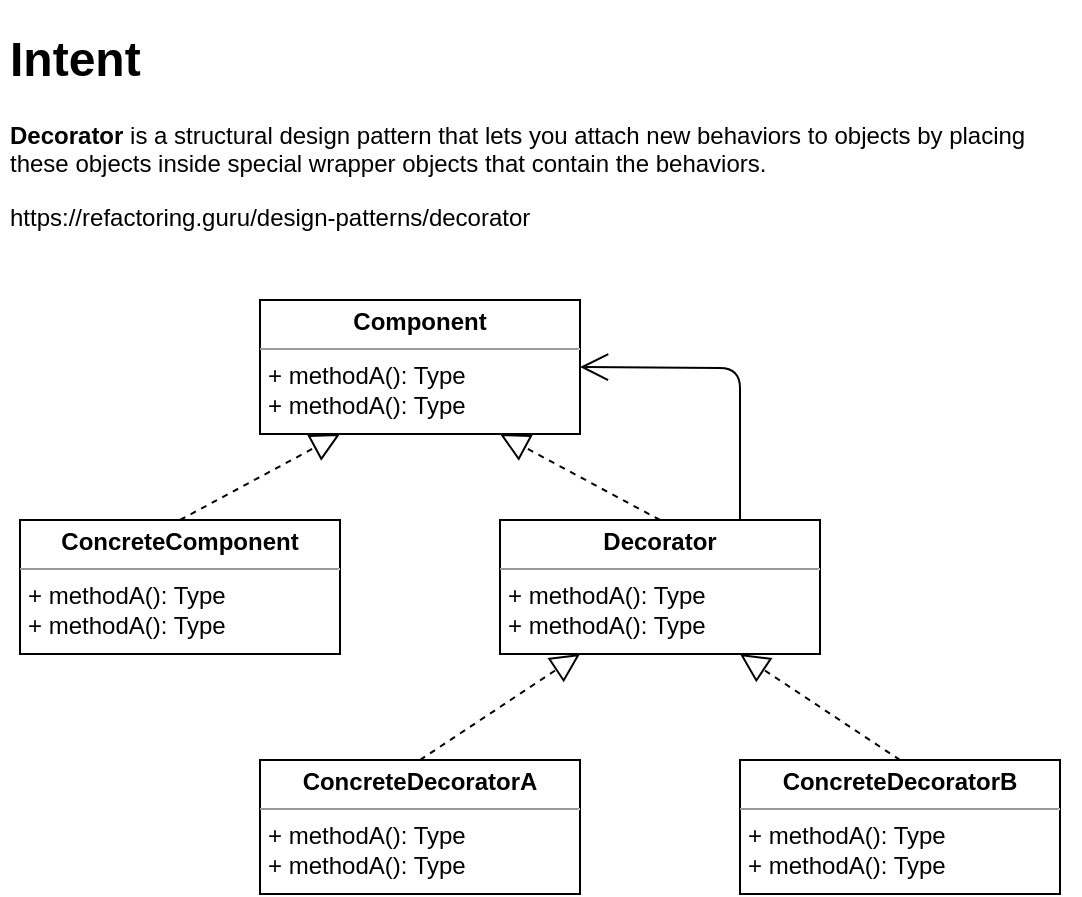 <mxfile>
    <diagram id="YmL47owtXdS-j59Tym7H" name="Figura-1">
        <mxGraphModel dx="1256" dy="620" grid="1" gridSize="10" guides="1" tooltips="1" connect="1" arrows="1" fold="1" page="1" pageScale="1" pageWidth="850" pageHeight="1100" math="0" shadow="0">
            <root>
                <mxCell id="0"/>
                <mxCell id="1" parent="0"/>
                <mxCell id="2" value="&lt;p style=&quot;margin: 0px ; margin-top: 4px ; text-align: center&quot;&gt;&lt;b&gt;Component&lt;/b&gt;&lt;/p&gt;&lt;hr size=&quot;1&quot;&gt;&lt;p style=&quot;margin: 0px ; margin-left: 4px&quot;&gt;+ methodA(): Type&lt;/p&gt;&lt;p style=&quot;margin: 0px ; margin-left: 4px&quot;&gt;+ methodA(): Type&lt;br&gt;&lt;/p&gt;" style="verticalAlign=top;align=left;overflow=fill;fontSize=12;fontFamily=Helvetica;html=1;" parent="1" vertex="1">
                    <mxGeometry x="140" y="150" width="160" height="67" as="geometry"/>
                </mxCell>
                <mxCell id="3" value="&lt;p style=&quot;margin: 0px ; margin-top: 4px ; text-align: center&quot;&gt;&lt;b&gt;ConcreteComponent&lt;/b&gt;&lt;/p&gt;&lt;hr size=&quot;1&quot;&gt;&lt;p style=&quot;margin: 0px ; margin-left: 4px&quot;&gt;+ methodA(): Type&lt;/p&gt;&lt;p style=&quot;margin: 0px ; margin-left: 4px&quot;&gt;+ methodA(): Type&lt;br&gt;&lt;/p&gt;" style="verticalAlign=top;align=left;overflow=fill;fontSize=12;fontFamily=Helvetica;html=1;" parent="1" vertex="1">
                    <mxGeometry x="20" y="260" width="160" height="67" as="geometry"/>
                </mxCell>
                <mxCell id="4" value="&lt;p style=&quot;margin: 0px ; margin-top: 4px ; text-align: center&quot;&gt;&lt;b&gt;Decorator&lt;/b&gt;&lt;/p&gt;&lt;hr size=&quot;1&quot;&gt;&lt;p style=&quot;margin: 0px ; margin-left: 4px&quot;&gt;+ methodA(): Type&lt;/p&gt;&lt;p style=&quot;margin: 0px ; margin-left: 4px&quot;&gt;+ methodA(): Type&lt;br&gt;&lt;/p&gt;" style="verticalAlign=top;align=left;overflow=fill;fontSize=12;fontFamily=Helvetica;html=1;" parent="1" vertex="1">
                    <mxGeometry x="260" y="260" width="160" height="67" as="geometry"/>
                </mxCell>
                <mxCell id="5" value="&lt;p style=&quot;margin: 0px ; margin-top: 4px ; text-align: center&quot;&gt;&lt;b&gt;ConcreteDecoratorA&lt;/b&gt;&lt;/p&gt;&lt;hr size=&quot;1&quot;&gt;&lt;p style=&quot;margin: 0px ; margin-left: 4px&quot;&gt;+ methodA(): Type&lt;/p&gt;&lt;p style=&quot;margin: 0px ; margin-left: 4px&quot;&gt;+ methodA(): Type&lt;br&gt;&lt;/p&gt;" style="verticalAlign=top;align=left;overflow=fill;fontSize=12;fontFamily=Helvetica;html=1;" parent="1" vertex="1">
                    <mxGeometry x="140" y="380" width="160" height="67" as="geometry"/>
                </mxCell>
                <mxCell id="6" value="&lt;p style=&quot;margin: 0px ; margin-top: 4px ; text-align: center&quot;&gt;&lt;b&gt;ConcreteDecoratorB&lt;/b&gt;&lt;/p&gt;&lt;hr size=&quot;1&quot;&gt;&lt;p style=&quot;margin: 0px ; margin-left: 4px&quot;&gt;+ methodA(): Type&lt;/p&gt;&lt;p style=&quot;margin: 0px ; margin-left: 4px&quot;&gt;+ methodA(): Type&lt;br&gt;&lt;/p&gt;" style="verticalAlign=top;align=left;overflow=fill;fontSize=12;fontFamily=Helvetica;html=1;" parent="1" vertex="1">
                    <mxGeometry x="380" y="380" width="160" height="67" as="geometry"/>
                </mxCell>
                <mxCell id="7" value="" style="endArrow=block;dashed=1;endFill=0;endSize=12;html=1;entryX=0.25;entryY=1;entryDx=0;entryDy=0;exitX=0.5;exitY=0;exitDx=0;exitDy=0;" parent="1" source="3" target="2" edge="1">
                    <mxGeometry width="160" relative="1" as="geometry">
                        <mxPoint x="70" y="260" as="sourcePoint"/>
                        <mxPoint x="70" y="160" as="targetPoint"/>
                    </mxGeometry>
                </mxCell>
                <mxCell id="8" value="" style="endArrow=block;dashed=1;endFill=0;endSize=12;html=1;entryX=0.75;entryY=1;entryDx=0;entryDy=0;exitX=0.5;exitY=0;exitDx=0;exitDy=0;" parent="1" source="4" target="2" edge="1">
                    <mxGeometry width="160" relative="1" as="geometry">
                        <mxPoint x="160" y="283" as="sourcePoint"/>
                        <mxPoint x="240.0" y="240" as="targetPoint"/>
                    </mxGeometry>
                </mxCell>
                <mxCell id="9" value="" style="endArrow=block;dashed=1;endFill=0;endSize=12;html=1;entryX=0.25;entryY=1;entryDx=0;entryDy=0;exitX=0.5;exitY=0;exitDx=0;exitDy=0;" parent="1" source="5" target="4" edge="1">
                    <mxGeometry width="160" relative="1" as="geometry">
                        <mxPoint x="290" y="327" as="sourcePoint"/>
                        <mxPoint x="210" y="284" as="targetPoint"/>
                    </mxGeometry>
                </mxCell>
                <mxCell id="10" value="" style="endArrow=block;dashed=1;endFill=0;endSize=12;html=1;entryX=0.75;entryY=1;entryDx=0;entryDy=0;exitX=0.5;exitY=0;exitDx=0;exitDy=0;" parent="1" source="6" target="4" edge="1">
                    <mxGeometry width="160" relative="1" as="geometry">
                        <mxPoint x="280" y="413.0" as="sourcePoint"/>
                        <mxPoint x="360" y="360" as="targetPoint"/>
                    </mxGeometry>
                </mxCell>
                <mxCell id="12" value="" style="endArrow=open;endFill=1;endSize=12;html=1;exitX=0.75;exitY=0;exitDx=0;exitDy=0;entryX=1;entryY=0.5;entryDx=0;entryDy=0;" parent="1" source="4" target="2" edge="1">
                    <mxGeometry width="160" relative="1" as="geometry">
                        <mxPoint x="370" y="210" as="sourcePoint"/>
                        <mxPoint x="420" y="210" as="targetPoint"/>
                        <Array as="points">
                            <mxPoint x="380" y="184"/>
                        </Array>
                    </mxGeometry>
                </mxCell>
                <mxCell id="5fLuBlZj8iExLQiDZeDQ-12" value="&lt;h1&gt;Intent&lt;/h1&gt;&lt;p&gt;&lt;strong&gt;Decorator&lt;/strong&gt; is a structural design pattern that lets you attach new behaviors to objects by placing these objects inside special wrapper objects that contain the&amp;nbsp;behaviors.&lt;/p&gt;&lt;p&gt;https://refactoring.guru/design-patterns/decorator&lt;br&gt;&lt;/p&gt;" style="text;html=1;strokeColor=none;fillColor=none;spacing=5;spacingTop=-20;whiteSpace=wrap;overflow=hidden;rounded=0;" parent="1" vertex="1">
                    <mxGeometry x="10" y="10" width="540" height="120" as="geometry"/>
                </mxCell>
            </root>
        </mxGraphModel>
    </diagram>
    <diagram id="mxPabw8GhlH_bKEMC2n1" name="Figura-2">
        <mxGraphModel dx="598" dy="295" grid="1" gridSize="10" guides="1" tooltips="1" connect="1" arrows="1" fold="1" page="1" pageScale="1" pageWidth="850" pageHeight="1100" math="0" shadow="0">
            <root>
                <mxCell id="chrqVSsSXu3U9DfnM2Ii-0"/>
                <mxCell id="chrqVSsSXu3U9DfnM2Ii-1" parent="chrqVSsSXu3U9DfnM2Ii-0"/>
                <mxCell id="chrqVSsSXu3U9DfnM2Ii-12" style="edgeStyle=orthogonalEdgeStyle;rounded=0;orthogonalLoop=1;jettySize=auto;html=1;exitX=0.5;exitY=1;exitDx=0;exitDy=0;" parent="chrqVSsSXu3U9DfnM2Ii-1" source="chrqVSsSXu3U9DfnM2Ii-5" edge="1">
                    <mxGeometry relative="1" as="geometry">
                        <mxPoint x="190" y="170" as="targetPoint"/>
                    </mxGeometry>
                </mxCell>
                <mxCell id="chrqVSsSXu3U9DfnM2Ii-5" value="" style="ellipse;whiteSpace=wrap;html=1;aspect=fixed;" parent="chrqVSsSXu3U9DfnM2Ii-1" vertex="1">
                    <mxGeometry x="50" y="30" width="120" height="120" as="geometry"/>
                </mxCell>
                <mxCell id="chrqVSsSXu3U9DfnM2Ii-11" style="edgeStyle=orthogonalEdgeStyle;rounded=0;orthogonalLoop=1;jettySize=auto;html=1;exitX=1;exitY=1;exitDx=0;exitDy=0;" parent="chrqVSsSXu3U9DfnM2Ii-1" source="chrqVSsSXu3U9DfnM2Ii-6" edge="1">
                    <mxGeometry relative="1" as="geometry">
                        <mxPoint x="190" y="118" as="targetPoint"/>
                    </mxGeometry>
                </mxCell>
                <mxCell id="chrqVSsSXu3U9DfnM2Ii-6" value="" style="ellipse;whiteSpace=wrap;html=1;aspect=fixed;" parent="chrqVSsSXu3U9DfnM2Ii-1" vertex="1">
                    <mxGeometry x="70" y="50" width="80" height="80" as="geometry"/>
                </mxCell>
                <mxCell id="chrqVSsSXu3U9DfnM2Ii-8" style="edgeStyle=orthogonalEdgeStyle;rounded=0;orthogonalLoop=1;jettySize=auto;html=1;exitX=1;exitY=0.5;exitDx=0;exitDy=0;" parent="chrqVSsSXu3U9DfnM2Ii-1" source="chrqVSsSXu3U9DfnM2Ii-7" edge="1">
                    <mxGeometry relative="1" as="geometry">
                        <mxPoint x="190" y="90" as="targetPoint"/>
                    </mxGeometry>
                </mxCell>
                <mxCell id="chrqVSsSXu3U9DfnM2Ii-7" value="" style="ellipse;whiteSpace=wrap;html=1;aspect=fixed;" parent="chrqVSsSXu3U9DfnM2Ii-1" vertex="1">
                    <mxGeometry x="95" y="75" width="30" height="30" as="geometry"/>
                </mxCell>
                <mxCell id="chrqVSsSXu3U9DfnM2Ii-13" value="&lt;b&gt;ConcreteComponent (object)&lt;/b&gt;" style="text;html=1;strokeColor=none;fillColor=none;align=center;verticalAlign=middle;whiteSpace=wrap;rounded=0;" parent="chrqVSsSXu3U9DfnM2Ii-1" vertex="1">
                    <mxGeometry x="190" y="75" width="185" height="20" as="geometry"/>
                </mxCell>
                <mxCell id="chrqVSsSXu3U9DfnM2Ii-14" value="&lt;b&gt;ConcreteDecoratorA (addicional responsability)&lt;/b&gt;" style="text;html=1;strokeColor=none;fillColor=none;align=center;verticalAlign=middle;whiteSpace=wrap;rounded=0;" parent="chrqVSsSXu3U9DfnM2Ii-1" vertex="1">
                    <mxGeometry x="190" y="105" width="290" height="20" as="geometry"/>
                </mxCell>
                <mxCell id="chrqVSsSXu3U9DfnM2Ii-15" value="&lt;b&gt;ConcreteDecoratorB (addicional responsability)&lt;/b&gt;" style="text;html=1;strokeColor=none;fillColor=none;align=center;verticalAlign=middle;whiteSpace=wrap;rounded=0;" parent="chrqVSsSXu3U9DfnM2Ii-1" vertex="1">
                    <mxGeometry x="191" y="155" width="289" height="20" as="geometry"/>
                </mxCell>
            </root>
        </mxGraphModel>
    </diagram>
    <diagram id="32qT1DLwwZuEKCfBwdlm" name="Figura-3">
        <mxGraphModel dx="1256" dy="620" grid="1" gridSize="10" guides="1" tooltips="1" connect="1" arrows="1" fold="1" page="1" pageScale="1" pageWidth="850" pageHeight="1100" math="0" shadow="0">
            <root>
                <mxCell id="P69wc2Ic0RptsNhBetNr-0"/>
                <mxCell id="P69wc2Ic0RptsNhBetNr-1" parent="P69wc2Ic0RptsNhBetNr-0"/>
                <mxCell id="P69wc2Ic0RptsNhBetNr-2" value="&lt;p style=&quot;margin: 0px ; margin-top: 4px ; text-align: center&quot;&gt;&lt;b&gt;Beverage&lt;/b&gt;&lt;/p&gt;&lt;hr size=&quot;1&quot;&gt;&lt;p style=&quot;margin: 0px ; margin-left: 4px&quot;&gt;&lt;span&gt;+ cost(): float&lt;/span&gt;&lt;br&gt;&lt;/p&gt;" style="verticalAlign=top;align=left;overflow=fill;fontSize=12;fontFamily=Helvetica;html=1;" vertex="1" parent="P69wc2Ic0RptsNhBetNr-1">
                    <mxGeometry x="140" y="40" width="160" height="50" as="geometry"/>
                </mxCell>
                <mxCell id="P69wc2Ic0RptsNhBetNr-3" value="&lt;p style=&quot;margin: 0px ; margin-top: 4px ; text-align: center&quot;&gt;&lt;b&gt;Expresso&lt;/b&gt;&lt;/p&gt;&lt;hr size=&quot;1&quot;&gt;&lt;p style=&quot;margin: 0px ; margin-left: 4px&quot;&gt;+ cost(): float&lt;/p&gt;" style="verticalAlign=top;align=left;overflow=fill;fontSize=12;fontFamily=Helvetica;html=1;" vertex="1" parent="P69wc2Ic0RptsNhBetNr-1">
                    <mxGeometry x="20" y="160" width="80" height="50" as="geometry"/>
                </mxCell>
                <mxCell id="P69wc2Ic0RptsNhBetNr-4" value="&lt;p style=&quot;margin: 0px ; margin-top: 4px ; text-align: center&quot;&gt;&lt;b&gt;Decaf&lt;/b&gt;&lt;/p&gt;&lt;hr size=&quot;1&quot;&gt;&lt;p style=&quot;margin: 0px ; margin-left: 4px&quot;&gt;+ cost(): float&lt;/p&gt;" style="verticalAlign=top;align=left;overflow=fill;fontSize=12;fontFamily=Helvetica;html=1;" vertex="1" parent="P69wc2Ic0RptsNhBetNr-1">
                    <mxGeometry x="140" y="160" width="80" height="50" as="geometry"/>
                </mxCell>
                <mxCell id="-q8paj_QTrMbNBvUGUt2-0" value="" style="endArrow=block;dashed=1;endFill=0;endSize=12;html=1;entryX=0.5;entryY=1;entryDx=0;entryDy=0;exitX=0.5;exitY=0;exitDx=0;exitDy=0;" edge="1" parent="P69wc2Ic0RptsNhBetNr-1" source="P69wc2Ic0RptsNhBetNr-4" target="P69wc2Ic0RptsNhBetNr-2">
                    <mxGeometry width="160" relative="1" as="geometry">
                        <mxPoint x="40" y="260" as="sourcePoint"/>
                        <mxPoint x="120" y="217" as="targetPoint"/>
                    </mxGeometry>
                </mxCell>
                <mxCell id="-q8paj_QTrMbNBvUGUt2-1" value="" style="endArrow=block;dashed=1;endFill=0;endSize=12;html=1;entryX=0;entryY=0.75;entryDx=0;entryDy=0;exitX=0.5;exitY=0;exitDx=0;exitDy=0;" edge="1" parent="P69wc2Ic0RptsNhBetNr-1" source="P69wc2Ic0RptsNhBetNr-3" target="P69wc2Ic0RptsNhBetNr-2">
                    <mxGeometry width="160" relative="1" as="geometry">
                        <mxPoint x="50" y="145" as="sourcePoint"/>
                        <mxPoint x="90" y="90" as="targetPoint"/>
                    </mxGeometry>
                </mxCell>
                <mxCell id="ByXSemJViCoSiEaNe3u1-0" value="&lt;p style=&quot;margin: 0px ; margin-top: 4px ; text-align: center&quot;&gt;&lt;b&gt;AddonDecorator&lt;/b&gt;&lt;/p&gt;&lt;hr size=&quot;1&quot;&gt;&lt;p style=&quot;margin: 0px ; margin-left: 4px&quot;&gt;# objBeverage: Beverage&lt;br&gt;&lt;/p&gt;" style="verticalAlign=top;align=left;overflow=fill;fontSize=12;fontFamily=Helvetica;html=1;" vertex="1" parent="P69wc2Ic0RptsNhBetNr-1">
                    <mxGeometry x="318" y="161" width="150" height="50" as="geometry"/>
                </mxCell>
                <mxCell id="ByXSemJViCoSiEaNe3u1-1" value="" style="endArrow=block;dashed=1;endFill=0;endSize=12;html=1;entryX=1;entryY=0.75;entryDx=0;entryDy=0;exitX=0.5;exitY=0;exitDx=0;exitDy=0;" edge="1" parent="P69wc2Ic0RptsNhBetNr-1" source="ByXSemJViCoSiEaNe3u1-0" target="P69wc2Ic0RptsNhBetNr-2">
                    <mxGeometry width="160" relative="1" as="geometry">
                        <mxPoint x="240" y="185" as="sourcePoint"/>
                        <mxPoint x="280" y="130" as="targetPoint"/>
                    </mxGeometry>
                </mxCell>
                <mxCell id="G8EfjB_HPjunY8Er3eom-0" value="" style="endArrow=open;endFill=1;endSize=12;html=1;exitX=0.75;exitY=0;exitDx=0;exitDy=0;" edge="1" parent="P69wc2Ic0RptsNhBetNr-1" source="ByXSemJViCoSiEaNe3u1-0">
                    <mxGeometry width="160" relative="1" as="geometry">
                        <mxPoint x="430" y="150" as="sourcePoint"/>
                        <mxPoint x="301" y="61" as="targetPoint"/>
                        <Array as="points">
                            <mxPoint x="430" y="60.5"/>
                        </Array>
                    </mxGeometry>
                </mxCell>
                <mxCell id="G8EfjB_HPjunY8Er3eom-2" value="&lt;p style=&quot;margin: 0px ; margin-top: 4px ; text-align: center&quot;&gt;&lt;b&gt;Soy&lt;/b&gt;&lt;/p&gt;&lt;hr size=&quot;1&quot;&gt;&lt;p style=&quot;margin: 0px ; margin-left: 4px&quot;&gt;&lt;span&gt;+ cost(): float&lt;/span&gt;&lt;br&gt;&lt;/p&gt;" style="verticalAlign=top;align=left;overflow=fill;fontSize=12;fontFamily=Helvetica;html=1;" vertex="1" parent="P69wc2Ic0RptsNhBetNr-1">
                    <mxGeometry x="420" y="260" width="120" height="50" as="geometry"/>
                </mxCell>
                <mxCell id="G8EfjB_HPjunY8Er3eom-3" value="&lt;p style=&quot;margin: 0px ; margin-top: 4px ; text-align: center&quot;&gt;&lt;b&gt;Caramel&lt;/b&gt;&lt;/p&gt;&lt;hr size=&quot;1&quot;&gt;&lt;p style=&quot;margin: 0px ; margin-left: 4px&quot;&gt;&lt;span&gt;+ cost(): float&lt;/span&gt;&lt;br&gt;&lt;/p&gt;" style="verticalAlign=top;align=left;overflow=fill;fontSize=12;fontFamily=Helvetica;html=1;" vertex="1" parent="P69wc2Ic0RptsNhBetNr-1">
                    <mxGeometry x="260" y="260" width="120" height="50" as="geometry"/>
                </mxCell>
                <mxCell id="G8EfjB_HPjunY8Er3eom-4" value="" style="endArrow=block;dashed=1;endFill=0;endSize=12;html=1;entryX=0.25;entryY=1;entryDx=0;entryDy=0;exitX=0.5;exitY=0;exitDx=0;exitDy=0;" edge="1" parent="P69wc2Ic0RptsNhBetNr-1" source="G8EfjB_HPjunY8Er3eom-3" target="ByXSemJViCoSiEaNe3u1-0">
                    <mxGeometry width="160" relative="1" as="geometry">
                        <mxPoint x="290" y="175" as="sourcePoint"/>
                        <mxPoint x="330" y="120" as="targetPoint"/>
                    </mxGeometry>
                </mxCell>
                <mxCell id="G8EfjB_HPjunY8Er3eom-5" value="" style="endArrow=block;dashed=1;endFill=0;endSize=12;html=1;entryX=0.75;entryY=1;entryDx=0;entryDy=0;exitX=0.5;exitY=0;exitDx=0;exitDy=0;" edge="1" parent="P69wc2Ic0RptsNhBetNr-1" source="G8EfjB_HPjunY8Er3eom-2" target="ByXSemJViCoSiEaNe3u1-0">
                    <mxGeometry width="160" relative="1" as="geometry">
                        <mxPoint x="370" y="270" as="sourcePoint"/>
                        <mxPoint x="420" y="220.0" as="targetPoint"/>
                    </mxGeometry>
                </mxCell>
            </root>
        </mxGraphModel>
    </diagram>
</mxfile>